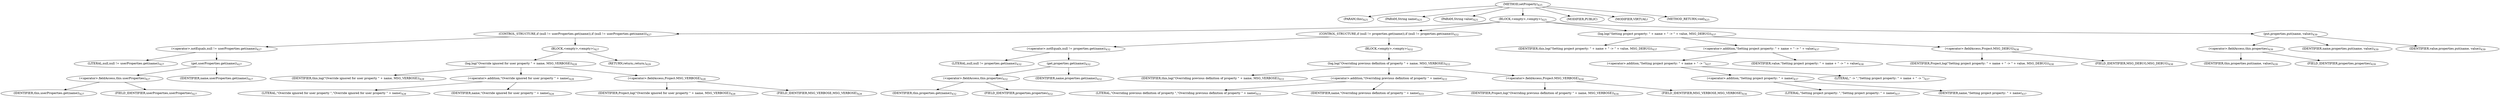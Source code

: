 digraph "setProperty" {  
"829" [label = <(METHOD,setProperty)<SUB>425</SUB>> ]
"28" [label = <(PARAM,this)<SUB>425</SUB>> ]
"830" [label = <(PARAM,String name)<SUB>425</SUB>> ]
"831" [label = <(PARAM,String value)<SUB>425</SUB>> ]
"832" [label = <(BLOCK,&lt;empty&gt;,&lt;empty&gt;)<SUB>425</SUB>> ]
"833" [label = <(CONTROL_STRUCTURE,if (null != userProperties.get(name)),if (null != userProperties.get(name)))<SUB>427</SUB>> ]
"834" [label = <(&lt;operator&gt;.notEquals,null != userProperties.get(name))<SUB>427</SUB>> ]
"835" [label = <(LITERAL,null,null != userProperties.get(name))<SUB>427</SUB>> ]
"836" [label = <(get,userProperties.get(name))<SUB>427</SUB>> ]
"837" [label = <(&lt;operator&gt;.fieldAccess,this.userProperties)<SUB>427</SUB>> ]
"838" [label = <(IDENTIFIER,this,userProperties.get(name))<SUB>427</SUB>> ]
"839" [label = <(FIELD_IDENTIFIER,userProperties,userProperties)<SUB>427</SUB>> ]
"840" [label = <(IDENTIFIER,name,userProperties.get(name))<SUB>427</SUB>> ]
"841" [label = <(BLOCK,&lt;empty&gt;,&lt;empty&gt;)<SUB>427</SUB>> ]
"842" [label = <(log,log(&quot;Override ignored for user property &quot; + name, MSG_VERBOSE))<SUB>428</SUB>> ]
"27" [label = <(IDENTIFIER,this,log(&quot;Override ignored for user property &quot; + name, MSG_VERBOSE))<SUB>428</SUB>> ]
"843" [label = <(&lt;operator&gt;.addition,&quot;Override ignored for user property &quot; + name)<SUB>428</SUB>> ]
"844" [label = <(LITERAL,&quot;Override ignored for user property &quot;,&quot;Override ignored for user property &quot; + name)<SUB>428</SUB>> ]
"845" [label = <(IDENTIFIER,name,&quot;Override ignored for user property &quot; + name)<SUB>428</SUB>> ]
"846" [label = <(&lt;operator&gt;.fieldAccess,Project.MSG_VERBOSE)<SUB>428</SUB>> ]
"847" [label = <(IDENTIFIER,Project,log(&quot;Override ignored for user property &quot; + name, MSG_VERBOSE))<SUB>428</SUB>> ]
"848" [label = <(FIELD_IDENTIFIER,MSG_VERBOSE,MSG_VERBOSE)<SUB>428</SUB>> ]
"849" [label = <(RETURN,return;,return;)<SUB>429</SUB>> ]
"850" [label = <(CONTROL_STRUCTURE,if (null != properties.get(name)),if (null != properties.get(name)))<SUB>432</SUB>> ]
"851" [label = <(&lt;operator&gt;.notEquals,null != properties.get(name))<SUB>432</SUB>> ]
"852" [label = <(LITERAL,null,null != properties.get(name))<SUB>432</SUB>> ]
"853" [label = <(get,properties.get(name))<SUB>432</SUB>> ]
"854" [label = <(&lt;operator&gt;.fieldAccess,this.properties)<SUB>432</SUB>> ]
"855" [label = <(IDENTIFIER,this,properties.get(name))<SUB>432</SUB>> ]
"856" [label = <(FIELD_IDENTIFIER,properties,properties)<SUB>432</SUB>> ]
"857" [label = <(IDENTIFIER,name,properties.get(name))<SUB>432</SUB>> ]
"858" [label = <(BLOCK,&lt;empty&gt;,&lt;empty&gt;)<SUB>432</SUB>> ]
"859" [label = <(log,log(&quot;Overriding previous definition of property &quot; + name, MSG_VERBOSE))<SUB>433</SUB>> ]
"29" [label = <(IDENTIFIER,this,log(&quot;Overriding previous definition of property &quot; + name, MSG_VERBOSE))<SUB>433</SUB>> ]
"860" [label = <(&lt;operator&gt;.addition,&quot;Overriding previous definition of property &quot; + name)<SUB>433</SUB>> ]
"861" [label = <(LITERAL,&quot;Overriding previous definition of property &quot;,&quot;Overriding previous definition of property &quot; + name)<SUB>433</SUB>> ]
"862" [label = <(IDENTIFIER,name,&quot;Overriding previous definition of property &quot; + name)<SUB>433</SUB>> ]
"863" [label = <(&lt;operator&gt;.fieldAccess,Project.MSG_VERBOSE)<SUB>434</SUB>> ]
"864" [label = <(IDENTIFIER,Project,log(&quot;Overriding previous definition of property &quot; + name, MSG_VERBOSE))<SUB>434</SUB>> ]
"865" [label = <(FIELD_IDENTIFIER,MSG_VERBOSE,MSG_VERBOSE)<SUB>434</SUB>> ]
"866" [label = <(log,log(&quot;Setting project property: &quot; + name + &quot; -&gt; &quot; + value, MSG_DEBUG))<SUB>437</SUB>> ]
"30" [label = <(IDENTIFIER,this,log(&quot;Setting project property: &quot; + name + &quot; -&gt; &quot; + value, MSG_DEBUG))<SUB>437</SUB>> ]
"867" [label = <(&lt;operator&gt;.addition,&quot;Setting project property: &quot; + name + &quot; -&gt; &quot; + value)<SUB>437</SUB>> ]
"868" [label = <(&lt;operator&gt;.addition,&quot;Setting project property: &quot; + name + &quot; -&gt; &quot;)<SUB>437</SUB>> ]
"869" [label = <(&lt;operator&gt;.addition,&quot;Setting project property: &quot; + name)<SUB>437</SUB>> ]
"870" [label = <(LITERAL,&quot;Setting project property: &quot;,&quot;Setting project property: &quot; + name)<SUB>437</SUB>> ]
"871" [label = <(IDENTIFIER,name,&quot;Setting project property: &quot; + name)<SUB>437</SUB>> ]
"872" [label = <(LITERAL,&quot; -&gt; &quot;,&quot;Setting project property: &quot; + name + &quot; -&gt; &quot;)<SUB>437</SUB>> ]
"873" [label = <(IDENTIFIER,value,&quot;Setting project property: &quot; + name + &quot; -&gt; &quot; + value)<SUB>438</SUB>> ]
"874" [label = <(&lt;operator&gt;.fieldAccess,Project.MSG_DEBUG)<SUB>438</SUB>> ]
"875" [label = <(IDENTIFIER,Project,log(&quot;Setting project property: &quot; + name + &quot; -&gt; &quot; + value, MSG_DEBUG))<SUB>438</SUB>> ]
"876" [label = <(FIELD_IDENTIFIER,MSG_DEBUG,MSG_DEBUG)<SUB>438</SUB>> ]
"877" [label = <(put,properties.put(name, value))<SUB>439</SUB>> ]
"878" [label = <(&lt;operator&gt;.fieldAccess,this.properties)<SUB>439</SUB>> ]
"879" [label = <(IDENTIFIER,this,properties.put(name, value))<SUB>439</SUB>> ]
"880" [label = <(FIELD_IDENTIFIER,properties,properties)<SUB>439</SUB>> ]
"881" [label = <(IDENTIFIER,name,properties.put(name, value))<SUB>439</SUB>> ]
"882" [label = <(IDENTIFIER,value,properties.put(name, value))<SUB>439</SUB>> ]
"883" [label = <(MODIFIER,PUBLIC)> ]
"884" [label = <(MODIFIER,VIRTUAL)> ]
"885" [label = <(METHOD_RETURN,void)<SUB>425</SUB>> ]
  "829" -> "28" 
  "829" -> "830" 
  "829" -> "831" 
  "829" -> "832" 
  "829" -> "883" 
  "829" -> "884" 
  "829" -> "885" 
  "832" -> "833" 
  "832" -> "850" 
  "832" -> "866" 
  "832" -> "877" 
  "833" -> "834" 
  "833" -> "841" 
  "834" -> "835" 
  "834" -> "836" 
  "836" -> "837" 
  "836" -> "840" 
  "837" -> "838" 
  "837" -> "839" 
  "841" -> "842" 
  "841" -> "849" 
  "842" -> "27" 
  "842" -> "843" 
  "842" -> "846" 
  "843" -> "844" 
  "843" -> "845" 
  "846" -> "847" 
  "846" -> "848" 
  "850" -> "851" 
  "850" -> "858" 
  "851" -> "852" 
  "851" -> "853" 
  "853" -> "854" 
  "853" -> "857" 
  "854" -> "855" 
  "854" -> "856" 
  "858" -> "859" 
  "859" -> "29" 
  "859" -> "860" 
  "859" -> "863" 
  "860" -> "861" 
  "860" -> "862" 
  "863" -> "864" 
  "863" -> "865" 
  "866" -> "30" 
  "866" -> "867" 
  "866" -> "874" 
  "867" -> "868" 
  "867" -> "873" 
  "868" -> "869" 
  "868" -> "872" 
  "869" -> "870" 
  "869" -> "871" 
  "874" -> "875" 
  "874" -> "876" 
  "877" -> "878" 
  "877" -> "881" 
  "877" -> "882" 
  "878" -> "879" 
  "878" -> "880" 
}
